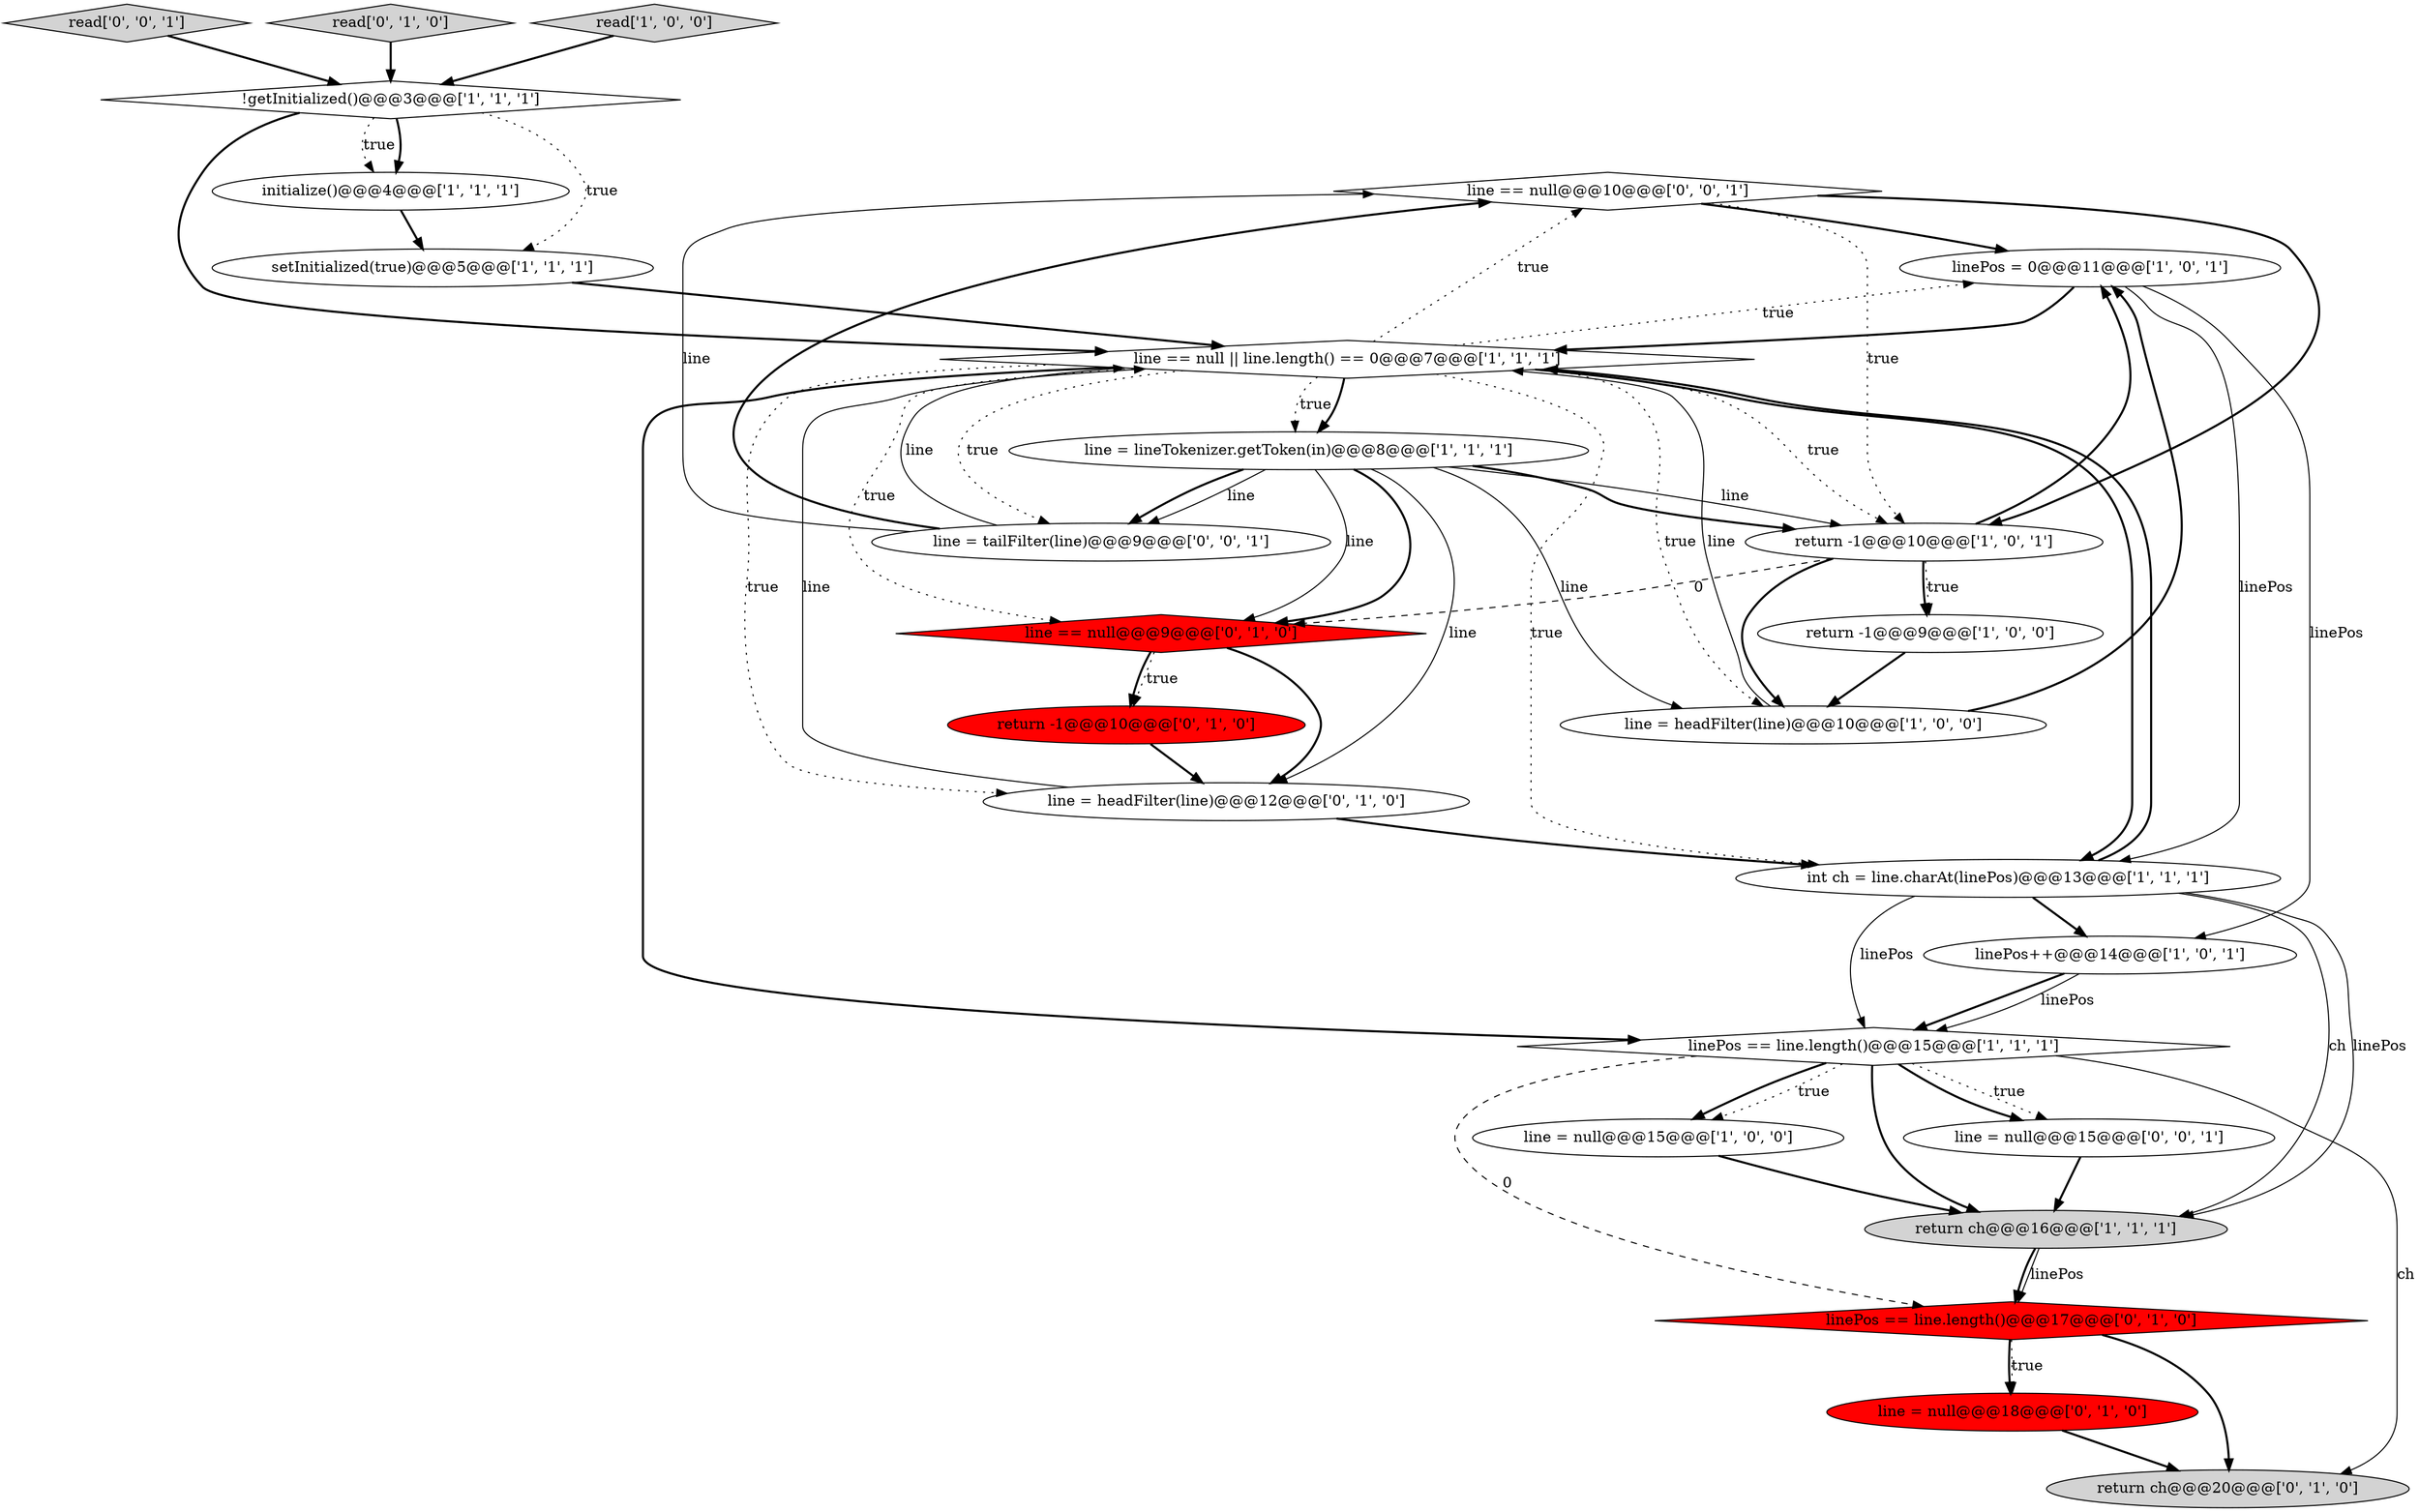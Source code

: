 digraph {
23 [style = filled, label = "line == null@@@10@@@['0', '0', '1']", fillcolor = white, shape = diamond image = "AAA0AAABBB3BBB"];
11 [style = filled, label = "linePos = 0@@@11@@@['1', '0', '1']", fillcolor = white, shape = ellipse image = "AAA0AAABBB1BBB"];
14 [style = filled, label = "return -1@@@10@@@['1', '0', '1']", fillcolor = white, shape = ellipse image = "AAA0AAABBB1BBB"];
22 [style = filled, label = "read['0', '0', '1']", fillcolor = lightgray, shape = diamond image = "AAA0AAABBB3BBB"];
9 [style = filled, label = "!getInitialized()@@@3@@@['1', '1', '1']", fillcolor = white, shape = diamond image = "AAA0AAABBB1BBB"];
3 [style = filled, label = "line = lineTokenizer.getToken(in)@@@8@@@['1', '1', '1']", fillcolor = white, shape = ellipse image = "AAA0AAABBB1BBB"];
7 [style = filled, label = "return ch@@@16@@@['1', '1', '1']", fillcolor = lightgray, shape = ellipse image = "AAA0AAABBB1BBB"];
10 [style = filled, label = "initialize()@@@4@@@['1', '1', '1']", fillcolor = white, shape = ellipse image = "AAA0AAABBB1BBB"];
0 [style = filled, label = "line = null@@@15@@@['1', '0', '0']", fillcolor = white, shape = ellipse image = "AAA0AAABBB1BBB"];
13 [style = filled, label = "line == null || line.length() == 0@@@7@@@['1', '1', '1']", fillcolor = white, shape = diamond image = "AAA0AAABBB1BBB"];
21 [style = filled, label = "line = headFilter(line)@@@12@@@['0', '1', '0']", fillcolor = white, shape = ellipse image = "AAA0AAABBB2BBB"];
8 [style = filled, label = "line = headFilter(line)@@@10@@@['1', '0', '0']", fillcolor = white, shape = ellipse image = "AAA0AAABBB1BBB"];
19 [style = filled, label = "linePos == line.length()@@@17@@@['0', '1', '0']", fillcolor = red, shape = diamond image = "AAA1AAABBB2BBB"];
15 [style = filled, label = "return ch@@@20@@@['0', '1', '0']", fillcolor = lightgray, shape = ellipse image = "AAA0AAABBB2BBB"];
5 [style = filled, label = "int ch = line.charAt(linePos)@@@13@@@['1', '1', '1']", fillcolor = white, shape = ellipse image = "AAA0AAABBB1BBB"];
1 [style = filled, label = "return -1@@@9@@@['1', '0', '0']", fillcolor = white, shape = ellipse image = "AAA0AAABBB1BBB"];
16 [style = filled, label = "line == null@@@9@@@['0', '1', '0']", fillcolor = red, shape = diamond image = "AAA1AAABBB2BBB"];
17 [style = filled, label = "read['0', '1', '0']", fillcolor = lightgray, shape = diamond image = "AAA0AAABBB2BBB"];
4 [style = filled, label = "setInitialized(true)@@@5@@@['1', '1', '1']", fillcolor = white, shape = ellipse image = "AAA0AAABBB1BBB"];
18 [style = filled, label = "line = null@@@18@@@['0', '1', '0']", fillcolor = red, shape = ellipse image = "AAA1AAABBB2BBB"];
12 [style = filled, label = "linePos++@@@14@@@['1', '0', '1']", fillcolor = white, shape = ellipse image = "AAA0AAABBB1BBB"];
25 [style = filled, label = "line = null@@@15@@@['0', '0', '1']", fillcolor = white, shape = ellipse image = "AAA0AAABBB3BBB"];
20 [style = filled, label = "return -1@@@10@@@['0', '1', '0']", fillcolor = red, shape = ellipse image = "AAA1AAABBB2BBB"];
24 [style = filled, label = "line = tailFilter(line)@@@9@@@['0', '0', '1']", fillcolor = white, shape = ellipse image = "AAA0AAABBB3BBB"];
2 [style = filled, label = "read['1', '0', '0']", fillcolor = lightgray, shape = diamond image = "AAA0AAABBB1BBB"];
6 [style = filled, label = "linePos == line.length()@@@15@@@['1', '1', '1']", fillcolor = white, shape = diamond image = "AAA0AAABBB1BBB"];
24->13 [style = solid, label="line"];
13->24 [style = dotted, label="true"];
13->16 [style = dotted, label="true"];
3->14 [style = solid, label="line"];
19->18 [style = bold, label=""];
1->8 [style = bold, label=""];
8->13 [style = solid, label="line"];
13->3 [style = dotted, label="true"];
3->24 [style = bold, label=""];
11->12 [style = solid, label="linePos"];
17->9 [style = bold, label=""];
4->13 [style = bold, label=""];
3->14 [style = bold, label=""];
18->15 [style = bold, label=""];
19->18 [style = dotted, label="true"];
22->9 [style = bold, label=""];
5->7 [style = solid, label="ch"];
16->20 [style = dotted, label="true"];
13->5 [style = dotted, label="true"];
3->24 [style = solid, label="line"];
6->0 [style = bold, label=""];
24->23 [style = solid, label="line"];
2->9 [style = bold, label=""];
9->10 [style = bold, label=""];
3->16 [style = bold, label=""];
7->19 [style = solid, label="linePos"];
12->6 [style = bold, label=""];
25->7 [style = bold, label=""];
3->16 [style = solid, label="line"];
6->15 [style = solid, label="ch"];
14->1 [style = bold, label=""];
13->23 [style = dotted, label="true"];
14->16 [style = dashed, label="0"];
0->7 [style = bold, label=""];
20->21 [style = bold, label=""];
23->14 [style = bold, label=""];
12->6 [style = solid, label="linePos"];
21->5 [style = bold, label=""];
5->6 [style = solid, label="linePos"];
23->14 [style = dotted, label="true"];
3->8 [style = solid, label="line"];
13->3 [style = bold, label=""];
5->12 [style = bold, label=""];
13->21 [style = dotted, label="true"];
13->8 [style = dotted, label="true"];
16->21 [style = bold, label=""];
5->13 [style = bold, label=""];
6->25 [style = dotted, label="true"];
11->13 [style = bold, label=""];
6->19 [style = dashed, label="0"];
11->5 [style = solid, label="linePos"];
10->4 [style = bold, label=""];
13->5 [style = bold, label=""];
9->4 [style = dotted, label="true"];
13->11 [style = dotted, label="true"];
14->8 [style = bold, label=""];
14->1 [style = dotted, label="true"];
6->0 [style = dotted, label="true"];
5->7 [style = solid, label="linePos"];
13->6 [style = bold, label=""];
19->15 [style = bold, label=""];
6->7 [style = bold, label=""];
23->11 [style = bold, label=""];
13->14 [style = dotted, label="true"];
9->10 [style = dotted, label="true"];
8->11 [style = bold, label=""];
16->20 [style = bold, label=""];
7->19 [style = bold, label=""];
14->11 [style = bold, label=""];
3->21 [style = solid, label="line"];
21->13 [style = solid, label="line"];
6->25 [style = bold, label=""];
9->13 [style = bold, label=""];
24->23 [style = bold, label=""];
}
